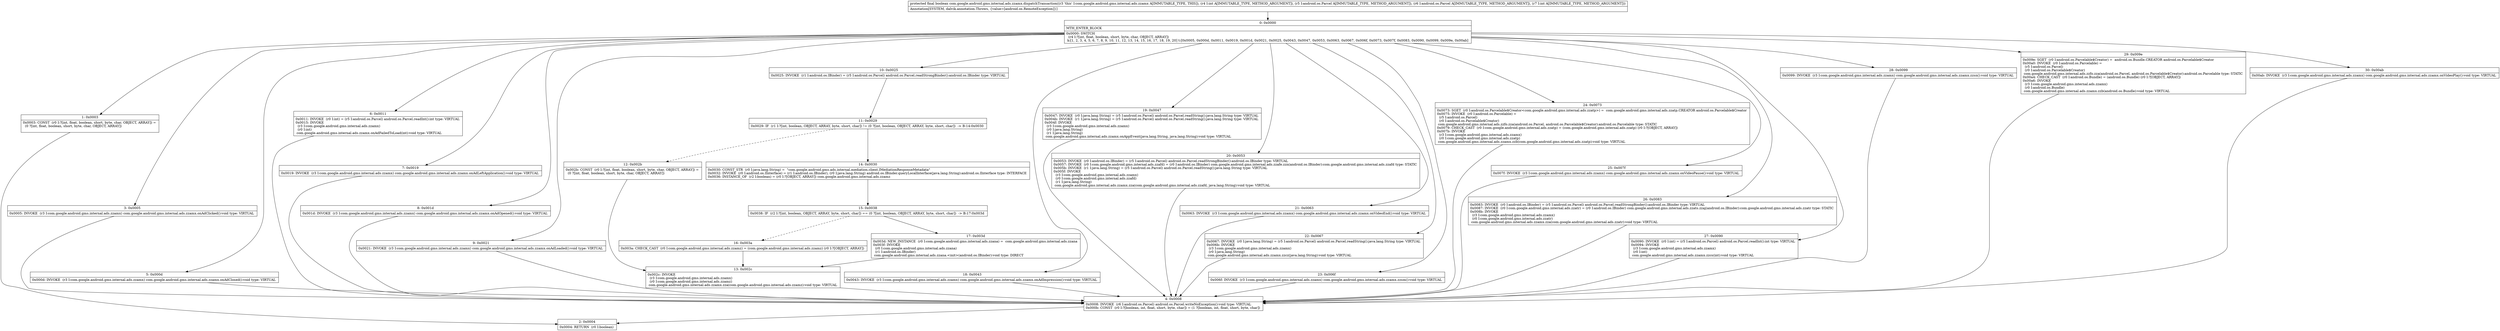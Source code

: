 digraph "CFG forcom.google.android.gms.internal.ads.zzamx.dispatchTransaction(ILandroid\/os\/Parcel;Landroid\/os\/Parcel;I)Z" {
Node_0 [shape=record,label="{0\:\ 0x0000|MTH_ENTER_BLOCK\l|0x0000: SWITCH  \l  (r4 I:?[int, float, boolean, short, byte, char, OBJECT, ARRAY])\l k:[1, 2, 3, 4, 5, 6, 7, 8, 9, 10, 11, 12, 13, 14, 15, 16, 17, 18, 19, 20] t:[0x0005, 0x000d, 0x0011, 0x0019, 0x001d, 0x0021, 0x0025, 0x0043, 0x0047, 0x0053, 0x0063, 0x0067, 0x006f, 0x0073, 0x007f, 0x0083, 0x0090, 0x0099, 0x009e, 0x00ab] \l}"];
Node_1 [shape=record,label="{1\:\ 0x0003|0x0003: CONST  (r0 I:?[int, float, boolean, short, byte, char, OBJECT, ARRAY]) = \l  (0 ?[int, float, boolean, short, byte, char, OBJECT, ARRAY])\l \l}"];
Node_2 [shape=record,label="{2\:\ 0x0004|0x0004: RETURN  (r0 I:boolean) \l}"];
Node_3 [shape=record,label="{3\:\ 0x0005|0x0005: INVOKE  (r3 I:com.google.android.gms.internal.ads.zzamx) com.google.android.gms.internal.ads.zzamx.onAdClicked():void type: VIRTUAL \l}"];
Node_4 [shape=record,label="{4\:\ 0x0008|0x0008: INVOKE  (r6 I:android.os.Parcel) android.os.Parcel.writeNoException():void type: VIRTUAL \l0x000b: CONST  (r0 I:?[boolean, int, float, short, byte, char]) = (1 ?[boolean, int, float, short, byte, char]) \l}"];
Node_5 [shape=record,label="{5\:\ 0x000d|0x000d: INVOKE  (r3 I:com.google.android.gms.internal.ads.zzamx) com.google.android.gms.internal.ads.zzamx.onAdClosed():void type: VIRTUAL \l}"];
Node_6 [shape=record,label="{6\:\ 0x0011|0x0011: INVOKE  (r0 I:int) = (r5 I:android.os.Parcel) android.os.Parcel.readInt():int type: VIRTUAL \l0x0015: INVOKE  \l  (r3 I:com.google.android.gms.internal.ads.zzamx)\l  (r0 I:int)\l com.google.android.gms.internal.ads.zzamx.onAdFailedToLoad(int):void type: VIRTUAL \l}"];
Node_7 [shape=record,label="{7\:\ 0x0019|0x0019: INVOKE  (r3 I:com.google.android.gms.internal.ads.zzamx) com.google.android.gms.internal.ads.zzamx.onAdLeftApplication():void type: VIRTUAL \l}"];
Node_8 [shape=record,label="{8\:\ 0x001d|0x001d: INVOKE  (r3 I:com.google.android.gms.internal.ads.zzamx) com.google.android.gms.internal.ads.zzamx.onAdOpened():void type: VIRTUAL \l}"];
Node_9 [shape=record,label="{9\:\ 0x0021|0x0021: INVOKE  (r3 I:com.google.android.gms.internal.ads.zzamx) com.google.android.gms.internal.ads.zzamx.onAdLoaded():void type: VIRTUAL \l}"];
Node_10 [shape=record,label="{10\:\ 0x0025|0x0025: INVOKE  (r1 I:android.os.IBinder) = (r5 I:android.os.Parcel) android.os.Parcel.readStrongBinder():android.os.IBinder type: VIRTUAL \l}"];
Node_11 [shape=record,label="{11\:\ 0x0029|0x0029: IF  (r1 I:?[int, boolean, OBJECT, ARRAY, byte, short, char]) != (0 ?[int, boolean, OBJECT, ARRAY, byte, short, char])  \-\> B:14:0x0030 \l}"];
Node_12 [shape=record,label="{12\:\ 0x002b|0x002b: CONST  (r0 I:?[int, float, boolean, short, byte, char, OBJECT, ARRAY]) = \l  (0 ?[int, float, boolean, short, byte, char, OBJECT, ARRAY])\l \l}"];
Node_13 [shape=record,label="{13\:\ 0x002c|0x002c: INVOKE  \l  (r3 I:com.google.android.gms.internal.ads.zzamx)\l  (r0 I:com.google.android.gms.internal.ads.zzamz)\l com.google.android.gms.internal.ads.zzamx.zza(com.google.android.gms.internal.ads.zzamz):void type: VIRTUAL \l}"];
Node_14 [shape=record,label="{14\:\ 0x0030|0x0030: CONST_STR  (r0 I:java.lang.String) =  \"com.google.android.gms.ads.internal.mediation.client.IMediationResponseMetadata\" \l0x0032: INVOKE  (r0 I:android.os.IInterface) = (r1 I:android.os.IBinder), (r0 I:java.lang.String) android.os.IBinder.queryLocalInterface(java.lang.String):android.os.IInterface type: INTERFACE \l0x0036: INSTANCE_OF  (r2 I:boolean) = (r0 I:?[OBJECT, ARRAY]) com.google.android.gms.internal.ads.zzamz \l}"];
Node_15 [shape=record,label="{15\:\ 0x0038|0x0038: IF  (r2 I:?[int, boolean, OBJECT, ARRAY, byte, short, char]) == (0 ?[int, boolean, OBJECT, ARRAY, byte, short, char])  \-\> B:17:0x003d \l}"];
Node_16 [shape=record,label="{16\:\ 0x003a|0x003a: CHECK_CAST  (r0 I:com.google.android.gms.internal.ads.zzamz) = (com.google.android.gms.internal.ads.zzamz) (r0 I:?[OBJECT, ARRAY]) \l}"];
Node_17 [shape=record,label="{17\:\ 0x003d|0x003d: NEW_INSTANCE  (r0 I:com.google.android.gms.internal.ads.zzana) =  com.google.android.gms.internal.ads.zzana \l0x003f: INVOKE  \l  (r0 I:com.google.android.gms.internal.ads.zzana)\l  (r1 I:android.os.IBinder)\l com.google.android.gms.internal.ads.zzana.\<init\>(android.os.IBinder):void type: DIRECT \l}"];
Node_18 [shape=record,label="{18\:\ 0x0043|0x0043: INVOKE  (r3 I:com.google.android.gms.internal.ads.zzamx) com.google.android.gms.internal.ads.zzamx.onAdImpression():void type: VIRTUAL \l}"];
Node_19 [shape=record,label="{19\:\ 0x0047|0x0047: INVOKE  (r0 I:java.lang.String) = (r5 I:android.os.Parcel) android.os.Parcel.readString():java.lang.String type: VIRTUAL \l0x004b: INVOKE  (r1 I:java.lang.String) = (r5 I:android.os.Parcel) android.os.Parcel.readString():java.lang.String type: VIRTUAL \l0x004f: INVOKE  \l  (r3 I:com.google.android.gms.internal.ads.zzamx)\l  (r0 I:java.lang.String)\l  (r1 I:java.lang.String)\l com.google.android.gms.internal.ads.zzamx.onAppEvent(java.lang.String, java.lang.String):void type: VIRTUAL \l}"];
Node_20 [shape=record,label="{20\:\ 0x0053|0x0053: INVOKE  (r0 I:android.os.IBinder) = (r5 I:android.os.Parcel) android.os.Parcel.readStrongBinder():android.os.IBinder type: VIRTUAL \l0x0057: INVOKE  (r0 I:com.google.android.gms.internal.ads.zzafd) = (r0 I:android.os.IBinder) com.google.android.gms.internal.ads.zzafe.zzn(android.os.IBinder):com.google.android.gms.internal.ads.zzafd type: STATIC \l0x005b: INVOKE  (r1 I:java.lang.String) = (r5 I:android.os.Parcel) android.os.Parcel.readString():java.lang.String type: VIRTUAL \l0x005f: INVOKE  \l  (r3 I:com.google.android.gms.internal.ads.zzamx)\l  (r0 I:com.google.android.gms.internal.ads.zzafd)\l  (r1 I:java.lang.String)\l com.google.android.gms.internal.ads.zzamx.zza(com.google.android.gms.internal.ads.zzafd, java.lang.String):void type: VIRTUAL \l}"];
Node_21 [shape=record,label="{21\:\ 0x0063|0x0063: INVOKE  (r3 I:com.google.android.gms.internal.ads.zzamx) com.google.android.gms.internal.ads.zzamx.onVideoEnd():void type: VIRTUAL \l}"];
Node_22 [shape=record,label="{22\:\ 0x0067|0x0067: INVOKE  (r0 I:java.lang.String) = (r5 I:android.os.Parcel) android.os.Parcel.readString():java.lang.String type: VIRTUAL \l0x006b: INVOKE  \l  (r3 I:com.google.android.gms.internal.ads.zzamx)\l  (r0 I:java.lang.String)\l com.google.android.gms.internal.ads.zzamx.zzcz(java.lang.String):void type: VIRTUAL \l}"];
Node_23 [shape=record,label="{23\:\ 0x006f|0x006f: INVOKE  (r3 I:com.google.android.gms.internal.ads.zzamx) com.google.android.gms.internal.ads.zzamx.zzsm():void type: VIRTUAL \l}"];
Node_24 [shape=record,label="{24\:\ 0x0073|0x0073: SGET  (r0 I:android.os.Parcelable$Creator\<com.google.android.gms.internal.ads.zzatp\>) =  com.google.android.gms.internal.ads.zzatp.CREATOR android.os.Parcelable$Creator \l0x0075: INVOKE  (r0 I:android.os.Parcelable) = \l  (r5 I:android.os.Parcel)\l  (r0 I:android.os.Parcelable$Creator)\l com.google.android.gms.internal.ads.zzfo.zza(android.os.Parcel, android.os.Parcelable$Creator):android.os.Parcelable type: STATIC \l0x0079: CHECK_CAST  (r0 I:com.google.android.gms.internal.ads.zzatp) = (com.google.android.gms.internal.ads.zzatp) (r0 I:?[OBJECT, ARRAY]) \l0x007b: INVOKE  \l  (r3 I:com.google.android.gms.internal.ads.zzamx)\l  (r0 I:com.google.android.gms.internal.ads.zzatp)\l com.google.android.gms.internal.ads.zzamx.zzb(com.google.android.gms.internal.ads.zzatp):void type: VIRTUAL \l}"];
Node_25 [shape=record,label="{25\:\ 0x007f|0x007f: INVOKE  (r3 I:com.google.android.gms.internal.ads.zzamx) com.google.android.gms.internal.ads.zzamx.onVideoPause():void type: VIRTUAL \l}"];
Node_26 [shape=record,label="{26\:\ 0x0083|0x0083: INVOKE  (r0 I:android.os.IBinder) = (r5 I:android.os.Parcel) android.os.Parcel.readStrongBinder():android.os.IBinder type: VIRTUAL \l0x0087: INVOKE  (r0 I:com.google.android.gms.internal.ads.zzatr) = (r0 I:android.os.IBinder) com.google.android.gms.internal.ads.zzats.zzaj(android.os.IBinder):com.google.android.gms.internal.ads.zzatr type: STATIC \l0x008b: INVOKE  \l  (r3 I:com.google.android.gms.internal.ads.zzamx)\l  (r0 I:com.google.android.gms.internal.ads.zzatr)\l com.google.android.gms.internal.ads.zzamx.zza(com.google.android.gms.internal.ads.zzatr):void type: VIRTUAL \l}"];
Node_27 [shape=record,label="{27\:\ 0x0090|0x0090: INVOKE  (r0 I:int) = (r5 I:android.os.Parcel) android.os.Parcel.readInt():int type: VIRTUAL \l0x0094: INVOKE  \l  (r3 I:com.google.android.gms.internal.ads.zzamx)\l  (r0 I:int)\l com.google.android.gms.internal.ads.zzamx.zzcs(int):void type: VIRTUAL \l}"];
Node_28 [shape=record,label="{28\:\ 0x0099|0x0099: INVOKE  (r3 I:com.google.android.gms.internal.ads.zzamx) com.google.android.gms.internal.ads.zzamx.zzsn():void type: VIRTUAL \l}"];
Node_29 [shape=record,label="{29\:\ 0x009e|0x009e: SGET  (r0 I:android.os.Parcelable$Creator) =  android.os.Bundle.CREATOR android.os.Parcelable$Creator \l0x00a0: INVOKE  (r0 I:android.os.Parcelable) = \l  (r5 I:android.os.Parcel)\l  (r0 I:android.os.Parcelable$Creator)\l com.google.android.gms.internal.ads.zzfo.zza(android.os.Parcel, android.os.Parcelable$Creator):android.os.Parcelable type: STATIC \l0x00a4: CHECK_CAST  (r0 I:android.os.Bundle) = (android.os.Bundle) (r0 I:?[OBJECT, ARRAY]) \l0x00a6: INVOKE  \l  (r3 I:com.google.android.gms.internal.ads.zzamx)\l  (r0 I:android.os.Bundle)\l com.google.android.gms.internal.ads.zzamx.zzb(android.os.Bundle):void type: VIRTUAL \l}"];
Node_30 [shape=record,label="{30\:\ 0x00ab|0x00ab: INVOKE  (r3 I:com.google.android.gms.internal.ads.zzamx) com.google.android.gms.internal.ads.zzamx.onVideoPlay():void type: VIRTUAL \l}"];
MethodNode[shape=record,label="{protected final boolean com.google.android.gms.internal.ads.zzamx.dispatchTransaction((r3 'this' I:com.google.android.gms.internal.ads.zzamx A[IMMUTABLE_TYPE, THIS]), (r4 I:int A[IMMUTABLE_TYPE, METHOD_ARGUMENT]), (r5 I:android.os.Parcel A[IMMUTABLE_TYPE, METHOD_ARGUMENT]), (r6 I:android.os.Parcel A[IMMUTABLE_TYPE, METHOD_ARGUMENT]), (r7 I:int A[IMMUTABLE_TYPE, METHOD_ARGUMENT]))  | Annotation[SYSTEM, dalvik.annotation.Throws, \{value=[android.os.RemoteException]\}]\l}"];
MethodNode -> Node_0;
Node_0 -> Node_1;
Node_0 -> Node_3;
Node_0 -> Node_5;
Node_0 -> Node_6;
Node_0 -> Node_7;
Node_0 -> Node_8;
Node_0 -> Node_9;
Node_0 -> Node_10;
Node_0 -> Node_18;
Node_0 -> Node_19;
Node_0 -> Node_20;
Node_0 -> Node_21;
Node_0 -> Node_22;
Node_0 -> Node_23;
Node_0 -> Node_24;
Node_0 -> Node_25;
Node_0 -> Node_26;
Node_0 -> Node_27;
Node_0 -> Node_28;
Node_0 -> Node_29;
Node_0 -> Node_30;
Node_1 -> Node_2;
Node_3 -> Node_4;
Node_4 -> Node_2;
Node_5 -> Node_4;
Node_6 -> Node_4;
Node_7 -> Node_4;
Node_8 -> Node_4;
Node_9 -> Node_4;
Node_10 -> Node_11;
Node_11 -> Node_12[style=dashed];
Node_11 -> Node_14;
Node_12 -> Node_13;
Node_13 -> Node_4;
Node_14 -> Node_15;
Node_15 -> Node_16[style=dashed];
Node_15 -> Node_17;
Node_16 -> Node_13;
Node_17 -> Node_13;
Node_18 -> Node_4;
Node_19 -> Node_4;
Node_20 -> Node_4;
Node_21 -> Node_4;
Node_22 -> Node_4;
Node_23 -> Node_4;
Node_24 -> Node_4;
Node_25 -> Node_4;
Node_26 -> Node_4;
Node_27 -> Node_4;
Node_28 -> Node_4;
Node_29 -> Node_4;
Node_30 -> Node_4;
}

